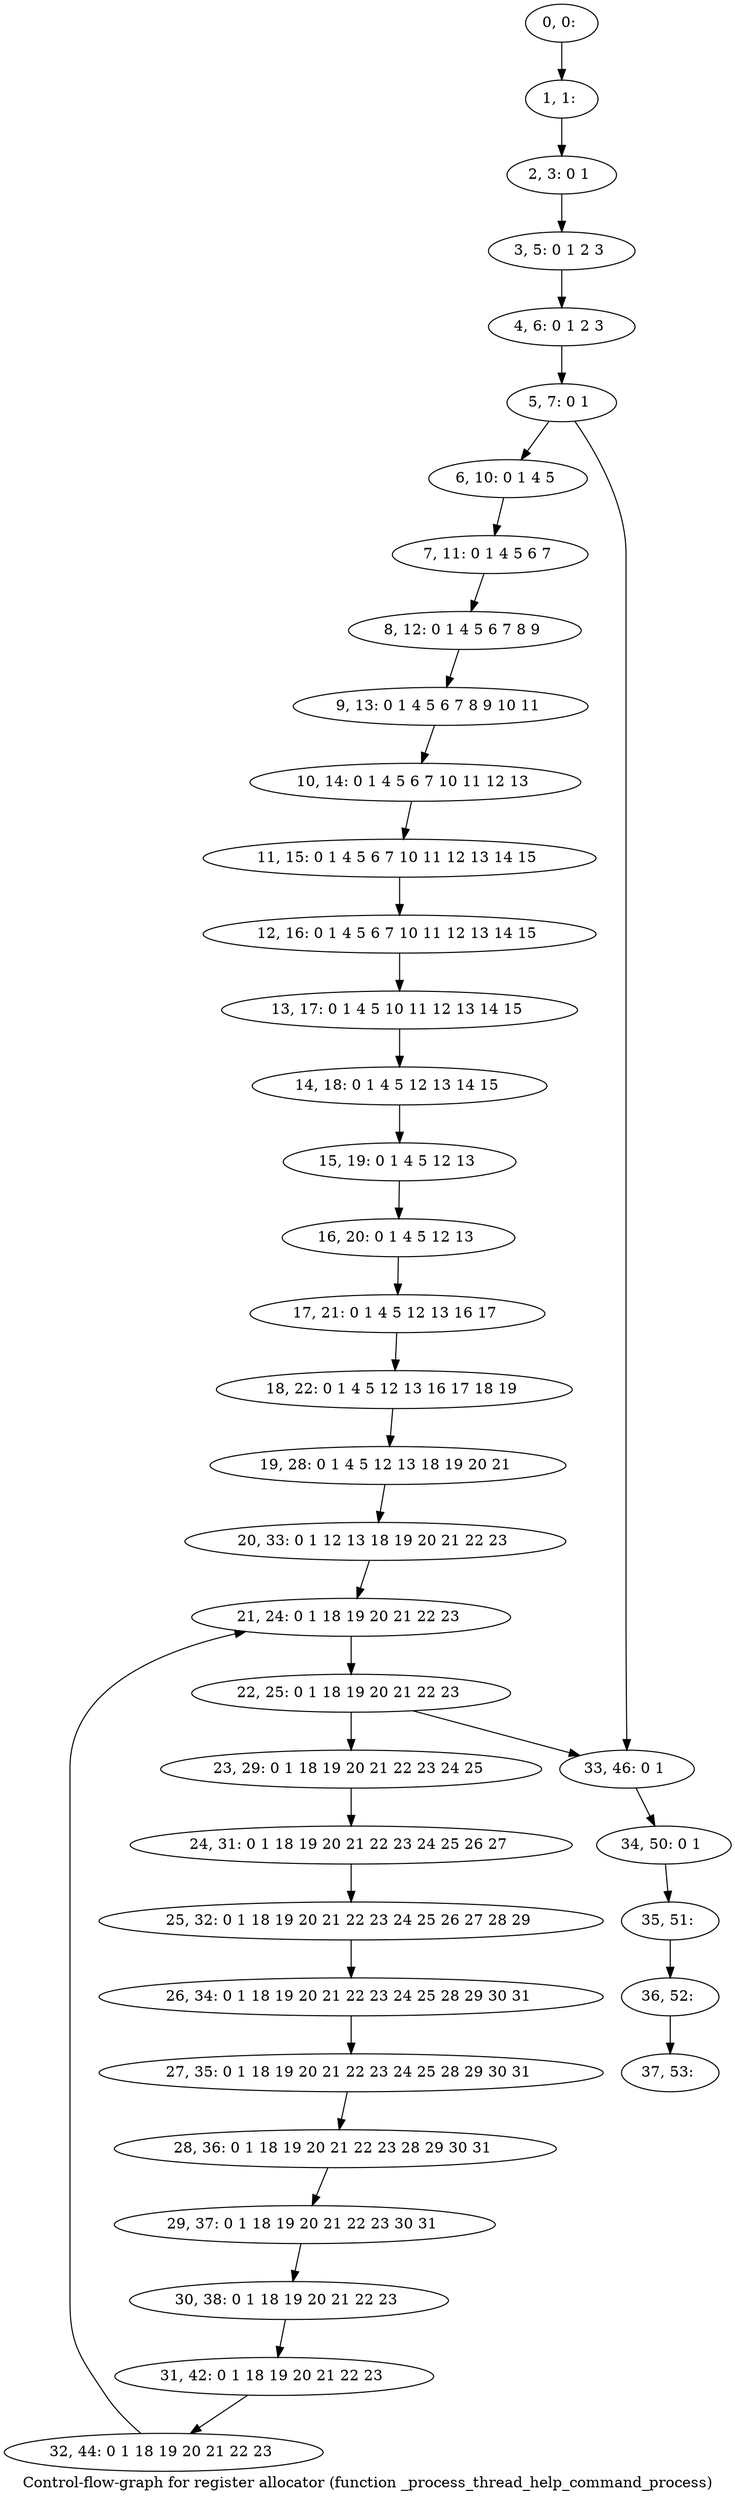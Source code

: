 digraph G {
graph [label="Control-flow-graph for register allocator (function _process_thread_help_command_process)"]
0[label="0, 0: "];
1[label="1, 1: "];
2[label="2, 3: 0 1 "];
3[label="3, 5: 0 1 2 3 "];
4[label="4, 6: 0 1 2 3 "];
5[label="5, 7: 0 1 "];
6[label="6, 10: 0 1 4 5 "];
7[label="7, 11: 0 1 4 5 6 7 "];
8[label="8, 12: 0 1 4 5 6 7 8 9 "];
9[label="9, 13: 0 1 4 5 6 7 8 9 10 11 "];
10[label="10, 14: 0 1 4 5 6 7 10 11 12 13 "];
11[label="11, 15: 0 1 4 5 6 7 10 11 12 13 14 15 "];
12[label="12, 16: 0 1 4 5 6 7 10 11 12 13 14 15 "];
13[label="13, 17: 0 1 4 5 10 11 12 13 14 15 "];
14[label="14, 18: 0 1 4 5 12 13 14 15 "];
15[label="15, 19: 0 1 4 5 12 13 "];
16[label="16, 20: 0 1 4 5 12 13 "];
17[label="17, 21: 0 1 4 5 12 13 16 17 "];
18[label="18, 22: 0 1 4 5 12 13 16 17 18 19 "];
19[label="19, 28: 0 1 4 5 12 13 18 19 20 21 "];
20[label="20, 33: 0 1 12 13 18 19 20 21 22 23 "];
21[label="21, 24: 0 1 18 19 20 21 22 23 "];
22[label="22, 25: 0 1 18 19 20 21 22 23 "];
23[label="23, 29: 0 1 18 19 20 21 22 23 24 25 "];
24[label="24, 31: 0 1 18 19 20 21 22 23 24 25 26 27 "];
25[label="25, 32: 0 1 18 19 20 21 22 23 24 25 26 27 28 29 "];
26[label="26, 34: 0 1 18 19 20 21 22 23 24 25 28 29 30 31 "];
27[label="27, 35: 0 1 18 19 20 21 22 23 24 25 28 29 30 31 "];
28[label="28, 36: 0 1 18 19 20 21 22 23 28 29 30 31 "];
29[label="29, 37: 0 1 18 19 20 21 22 23 30 31 "];
30[label="30, 38: 0 1 18 19 20 21 22 23 "];
31[label="31, 42: 0 1 18 19 20 21 22 23 "];
32[label="32, 44: 0 1 18 19 20 21 22 23 "];
33[label="33, 46: 0 1 "];
34[label="34, 50: 0 1 "];
35[label="35, 51: "];
36[label="36, 52: "];
37[label="37, 53: "];
0->1 ;
1->2 ;
2->3 ;
3->4 ;
4->5 ;
5->6 ;
5->33 ;
6->7 ;
7->8 ;
8->9 ;
9->10 ;
10->11 ;
11->12 ;
12->13 ;
13->14 ;
14->15 ;
15->16 ;
16->17 ;
17->18 ;
18->19 ;
19->20 ;
20->21 ;
21->22 ;
22->23 ;
22->33 ;
23->24 ;
24->25 ;
25->26 ;
26->27 ;
27->28 ;
28->29 ;
29->30 ;
30->31 ;
31->32 ;
32->21 ;
33->34 ;
34->35 ;
35->36 ;
36->37 ;
}
